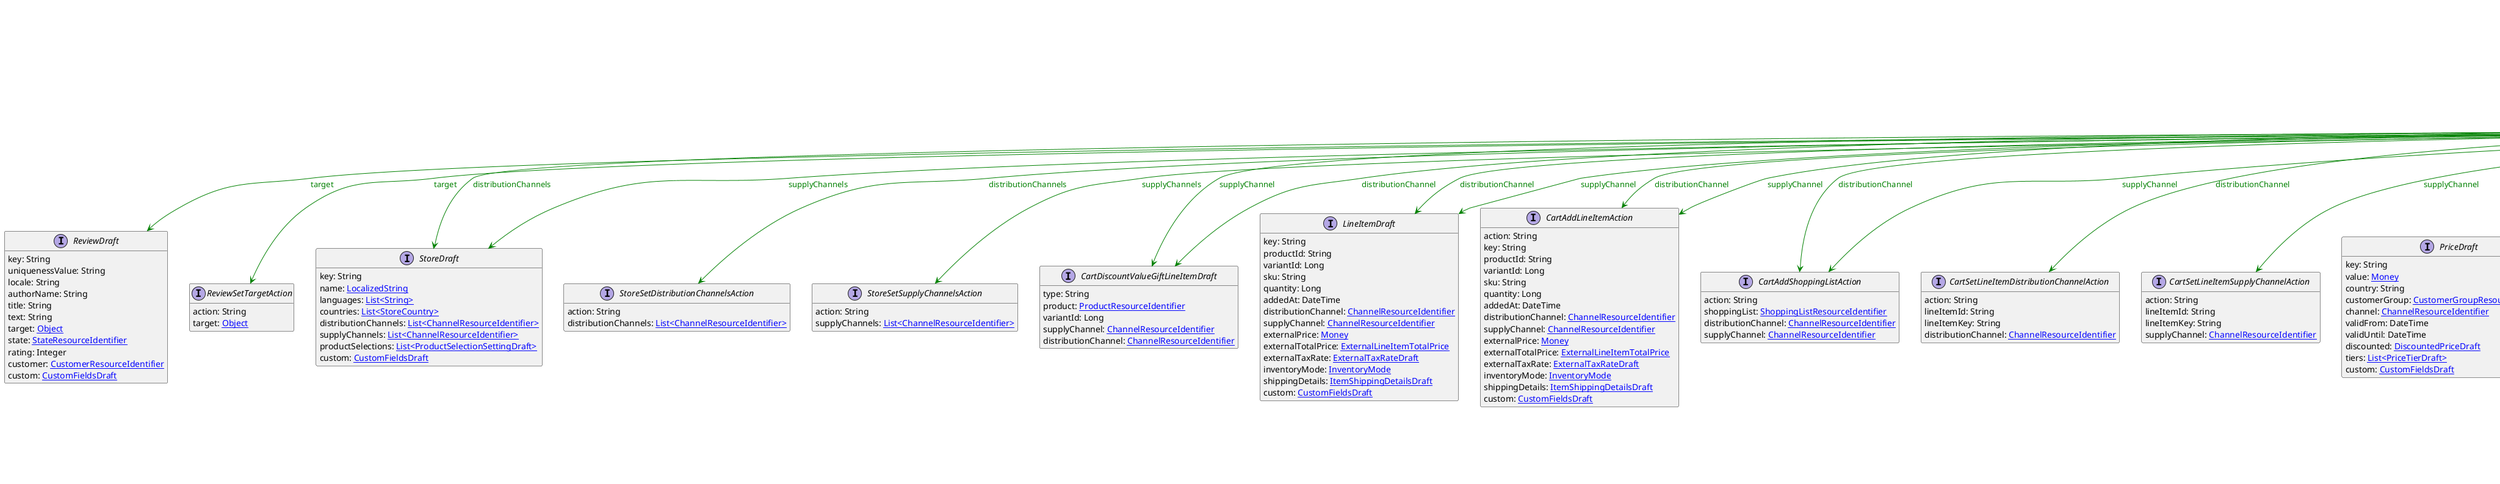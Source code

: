 @startuml

hide empty fields
hide empty methods
legend
|= |= line |
|<back:black>   </back>| inheritance |
|<back:green>   </back>| property reference |
|<back:blue>   </back>| discriminated class |
endlegend
interface ChannelResourceIdentifier [[ChannelResourceIdentifier.svg]] extends ResourceIdentifier {
    typeId: [[ReferenceTypeId.svg ReferenceTypeId]]
    id: String
    key: String
}
interface ResourceIdentifier [[ResourceIdentifier.svg]]  {
    typeId: [[ReferenceTypeId.svg ReferenceTypeId]]
    id: String
    key: String
}


interface ReviewDraft [[ReviewDraft.svg]]  {
    key: String
    uniquenessValue: String
    locale: String
    authorName: String
    title: String
    text: String
    target: [[Object.svg Object]]
    state: [[StateResourceIdentifier.svg StateResourceIdentifier]]
    rating: Integer
    customer: [[CustomerResourceIdentifier.svg CustomerResourceIdentifier]]
    custom: [[CustomFieldsDraft.svg CustomFieldsDraft]]
}
interface ReviewSetTargetAction [[ReviewSetTargetAction.svg]]  {
    action: String
    target: [[Object.svg Object]]
}
interface StoreDraft [[StoreDraft.svg]]  {
    key: String
    name: [[LocalizedString.svg LocalizedString]]
    languages: [[String.svg List<String>]]
    countries: [[StoreCountry.svg List<StoreCountry>]]
    distributionChannels: [[ChannelResourceIdentifier.svg List<ChannelResourceIdentifier>]]
    supplyChannels: [[ChannelResourceIdentifier.svg List<ChannelResourceIdentifier>]]
    productSelections: [[ProductSelectionSettingDraft.svg List<ProductSelectionSettingDraft>]]
    custom: [[CustomFieldsDraft.svg CustomFieldsDraft]]
}
interface StoreSetDistributionChannelsAction [[StoreSetDistributionChannelsAction.svg]]  {
    action: String
    distributionChannels: [[ChannelResourceIdentifier.svg List<ChannelResourceIdentifier>]]
}
interface StoreSetSupplyChannelsAction [[StoreSetSupplyChannelsAction.svg]]  {
    action: String
    supplyChannels: [[ChannelResourceIdentifier.svg List<ChannelResourceIdentifier>]]
}
interface CartDiscountValueGiftLineItemDraft [[CartDiscountValueGiftLineItemDraft.svg]]  {
    type: String
    product: [[ProductResourceIdentifier.svg ProductResourceIdentifier]]
    variantId: Long
    supplyChannel: [[ChannelResourceIdentifier.svg ChannelResourceIdentifier]]
    distributionChannel: [[ChannelResourceIdentifier.svg ChannelResourceIdentifier]]
}
interface LineItemDraft [[LineItemDraft.svg]]  {
    key: String
    productId: String
    variantId: Long
    sku: String
    quantity: Long
    addedAt: DateTime
    distributionChannel: [[ChannelResourceIdentifier.svg ChannelResourceIdentifier]]
    supplyChannel: [[ChannelResourceIdentifier.svg ChannelResourceIdentifier]]
    externalPrice: [[Money.svg Money]]
    externalTotalPrice: [[ExternalLineItemTotalPrice.svg ExternalLineItemTotalPrice]]
    externalTaxRate: [[ExternalTaxRateDraft.svg ExternalTaxRateDraft]]
    inventoryMode: [[InventoryMode.svg InventoryMode]]
    shippingDetails: [[ItemShippingDetailsDraft.svg ItemShippingDetailsDraft]]
    custom: [[CustomFieldsDraft.svg CustomFieldsDraft]]
}
interface CartAddLineItemAction [[CartAddLineItemAction.svg]]  {
    action: String
    key: String
    productId: String
    variantId: Long
    sku: String
    quantity: Long
    addedAt: DateTime
    distributionChannel: [[ChannelResourceIdentifier.svg ChannelResourceIdentifier]]
    supplyChannel: [[ChannelResourceIdentifier.svg ChannelResourceIdentifier]]
    externalPrice: [[Money.svg Money]]
    externalTotalPrice: [[ExternalLineItemTotalPrice.svg ExternalLineItemTotalPrice]]
    externalTaxRate: [[ExternalTaxRateDraft.svg ExternalTaxRateDraft]]
    inventoryMode: [[InventoryMode.svg InventoryMode]]
    shippingDetails: [[ItemShippingDetailsDraft.svg ItemShippingDetailsDraft]]
    custom: [[CustomFieldsDraft.svg CustomFieldsDraft]]
}
interface CartAddShoppingListAction [[CartAddShoppingListAction.svg]]  {
    action: String
    shoppingList: [[ShoppingListResourceIdentifier.svg ShoppingListResourceIdentifier]]
    distributionChannel: [[ChannelResourceIdentifier.svg ChannelResourceIdentifier]]
    supplyChannel: [[ChannelResourceIdentifier.svg ChannelResourceIdentifier]]
}
interface CartSetLineItemDistributionChannelAction [[CartSetLineItemDistributionChannelAction.svg]]  {
    action: String
    lineItemId: String
    lineItemKey: String
    distributionChannel: [[ChannelResourceIdentifier.svg ChannelResourceIdentifier]]
}
interface CartSetLineItemSupplyChannelAction [[CartSetLineItemSupplyChannelAction.svg]]  {
    action: String
    lineItemId: String
    lineItemKey: String
    supplyChannel: [[ChannelResourceIdentifier.svg ChannelResourceIdentifier]]
}
interface PriceDraft [[PriceDraft.svg]]  {
    key: String
    value: [[Money.svg Money]]
    country: String
    customerGroup: [[CustomerGroupResourceIdentifier.svg CustomerGroupResourceIdentifier]]
    channel: [[ChannelResourceIdentifier.svg ChannelResourceIdentifier]]
    validFrom: DateTime
    validUntil: DateTime
    discounted: [[DiscountedPriceDraft.svg DiscountedPriceDraft]]
    tiers: [[PriceTierDraft.svg List<PriceTierDraft>]]
    custom: [[CustomFieldsDraft.svg CustomFieldsDraft]]
}
interface DuplicateStandalonePriceScopeError [[DuplicateStandalonePriceScopeError.svg]]  {
    code: String
    message: String
    conflictingStandalonePrice: [[StandalonePriceReference.svg StandalonePriceReference]]
    sku: String
    currency: String
    country: String
    customerGroup: [[CustomerGroupResourceIdentifier.svg CustomerGroupResourceIdentifier]]
    channel: [[ChannelResourceIdentifier.svg ChannelResourceIdentifier]]
    validFrom: DateTime
    validUntil: DateTime
}
interface MissingRoleOnChannelError [[MissingRoleOnChannelError.svg]]  {
    code: String
    message: String
    channel: [[ChannelResourceIdentifier.svg ChannelResourceIdentifier]]
    missingRole: [[ChannelRoleEnum.svg ChannelRoleEnum]]
}
interface OverlappingStandalonePriceValidityError [[OverlappingStandalonePriceValidityError.svg]]  {
    code: String
    message: String
    conflictingStandalonePrice: [[StandalonePriceReference.svg StandalonePriceReference]]
    sku: String
    currency: String
    country: String
    customerGroup: [[CustomerGroupResourceIdentifier.svg CustomerGroupResourceIdentifier]]
    channel: [[ChannelResourceIdentifier.svg ChannelResourceIdentifier]]
    validFrom: DateTime
    validUntil: DateTime
    conflictingValidFrom: DateTime
    conflictingValidUntil: DateTime
}
interface GraphQLDuplicateStandalonePriceScopeError [[GraphQLDuplicateStandalonePriceScopeError.svg]]  {
    code: String
    conflictingStandalonePrice: [[StandalonePriceReference.svg StandalonePriceReference]]
    sku: String
    currency: String
    country: String
    customerGroup: [[CustomerGroupResourceIdentifier.svg CustomerGroupResourceIdentifier]]
    channel: [[ChannelResourceIdentifier.svg ChannelResourceIdentifier]]
    validFrom: DateTime
    validUntil: DateTime
}
interface GraphQLMissingRoleOnChannelError [[GraphQLMissingRoleOnChannelError.svg]]  {
    code: String
    channel: [[ChannelResourceIdentifier.svg ChannelResourceIdentifier]]
    missingRole: [[ChannelRoleEnum.svg ChannelRoleEnum]]
}
interface GraphQLOverlappingStandalonePriceValidityError [[GraphQLOverlappingStandalonePriceValidityError.svg]]  {
    code: String
    conflictingStandalonePrice: [[StandalonePriceReference.svg StandalonePriceReference]]
    sku: String
    currency: String
    country: String
    customerGroup: [[CustomerGroupResourceIdentifier.svg CustomerGroupResourceIdentifier]]
    channel: [[ChannelResourceIdentifier.svg ChannelResourceIdentifier]]
    validFrom: DateTime
    validUntil: DateTime
    conflictingValidFrom: DateTime
    conflictingValidUntil: DateTime
}
interface InventoryEntryDraft [[InventoryEntryDraft.svg]]  {
    sku: String
    key: String
    supplyChannel: [[ChannelResourceIdentifier.svg ChannelResourceIdentifier]]
    quantityOnStock: Long
    restockableInDays: Long
    expectedDelivery: DateTime
    custom: [[CustomFieldsDraft.svg CustomFieldsDraft]]
}
interface InventoryEntrySetSupplyChannelAction [[InventoryEntrySetSupplyChannelAction.svg]]  {
    action: String
    supplyChannel: [[ChannelResourceIdentifier.svg ChannelResourceIdentifier]]
}
interface MyLineItemDraft [[MyLineItemDraft.svg]]  {
    key: String
    productId: String
    variantId: Long
    sku: String
    quantity: Long
    addedAt: DateTime
    supplyChannel: [[ChannelResourceIdentifier.svg ChannelResourceIdentifier]]
    distributionChannel: [[ChannelResourceIdentifier.svg ChannelResourceIdentifier]]
    shippingDetails: [[ItemShippingDetailsDraft.svg ItemShippingDetailsDraft]]
    custom: [[CustomFieldsDraft.svg CustomFieldsDraft]]
}
interface MyCartAddLineItemAction [[MyCartAddLineItemAction.svg]]  {
    action: String
    key: String
    productId: String
    variantId: Long
    sku: String
    quantity: Long
    addedAt: DateTime
    distributionChannel: [[ChannelResourceIdentifier.svg ChannelResourceIdentifier]]
    supplyChannel: [[ChannelResourceIdentifier.svg ChannelResourceIdentifier]]
    shippingDetails: [[ItemShippingDetailsDraft.svg ItemShippingDetailsDraft]]
    custom: [[CustomFieldsDraft.svg CustomFieldsDraft]]
}
interface MyCartSetLineItemDistributionChannelAction [[MyCartSetLineItemDistributionChannelAction.svg]]  {
    action: String
    lineItemId: String
    lineItemKey: String
    distributionChannel: [[ChannelResourceIdentifier.svg ChannelResourceIdentifier]]
}
interface MyCartSetLineItemSupplyChannelAction [[MyCartSetLineItemSupplyChannelAction.svg]]  {
    action: String
    lineItemId: String
    lineItemKey: String
    supplyChannel: [[ChannelResourceIdentifier.svg ChannelResourceIdentifier]]
}
interface LineItemImportDraft [[LineItemImportDraft.svg]]  {
    productId: String
    name: [[LocalizedString.svg LocalizedString]]
    variant: [[ProductVariantImportDraft.svg ProductVariantImportDraft]]
    price: [[PriceDraft.svg PriceDraft]]
    quantity: Long
    state: [[ItemState.svg List<ItemState>]]
    supplyChannel: [[ChannelResourceIdentifier.svg ChannelResourceIdentifier]]
    distributionChannel: [[ChannelResourceIdentifier.svg ChannelResourceIdentifier]]
    taxRate: [[TaxRate.svg TaxRate]]
    custom: [[CustomFieldsDraft.svg CustomFieldsDraft]]
    inventoryMode: [[InventoryMode.svg InventoryMode]]
    shippingDetails: [[ItemShippingDetailsDraft.svg ItemShippingDetailsDraft]]
}
interface StandalonePriceDraft [[StandalonePriceDraft.svg]]  {
    key: String
    sku: String
    value: [[Money.svg Money]]
    country: String
    customerGroup: [[CustomerGroupResourceIdentifier.svg CustomerGroupResourceIdentifier]]
    channel: [[ChannelResourceIdentifier.svg ChannelResourceIdentifier]]
    validFrom: DateTime
    validUntil: DateTime
    tiers: [[PriceTierDraft.svg List<PriceTierDraft>]]
    discounted: [[DiscountedPriceDraft.svg DiscountedPriceDraft]]
    custom: [[CustomFieldsDraft.svg CustomFieldsDraft]]
    active: Boolean
}
interface StoreAddDistributionChannelAction [[StoreAddDistributionChannelAction.svg]]  {
    action: String
    distributionChannel: [[ChannelResourceIdentifier.svg ChannelResourceIdentifier]]
}
interface StoreAddSupplyChannelAction [[StoreAddSupplyChannelAction.svg]]  {
    action: String
    supplyChannel: [[ChannelResourceIdentifier.svg ChannelResourceIdentifier]]
}
interface StoreRemoveDistributionChannelAction [[StoreRemoveDistributionChannelAction.svg]]  {
    action: String
    distributionChannel: [[ChannelResourceIdentifier.svg ChannelResourceIdentifier]]
}
interface StoreRemoveSupplyChannelAction [[StoreRemoveSupplyChannelAction.svg]]  {
    action: String
    supplyChannel: [[ChannelResourceIdentifier.svg ChannelResourceIdentifier]]
}

ChannelResourceIdentifier --> ReviewDraft #green;text:green : "target"
ChannelResourceIdentifier --> ReviewSetTargetAction #green;text:green : "target"
ChannelResourceIdentifier --> StoreDraft #green;text:green : "distributionChannels"
ChannelResourceIdentifier --> StoreDraft #green;text:green : "supplyChannels"
ChannelResourceIdentifier --> StoreSetDistributionChannelsAction #green;text:green : "distributionChannels"
ChannelResourceIdentifier --> StoreSetSupplyChannelsAction #green;text:green : "supplyChannels"
ChannelResourceIdentifier --> CartDiscountValueGiftLineItemDraft #green;text:green : "supplyChannel"
ChannelResourceIdentifier --> CartDiscountValueGiftLineItemDraft #green;text:green : "distributionChannel"
ChannelResourceIdentifier --> LineItemDraft #green;text:green : "distributionChannel"
ChannelResourceIdentifier --> LineItemDraft #green;text:green : "supplyChannel"
ChannelResourceIdentifier --> CartAddLineItemAction #green;text:green : "distributionChannel"
ChannelResourceIdentifier --> CartAddLineItemAction #green;text:green : "supplyChannel"
ChannelResourceIdentifier --> CartAddShoppingListAction #green;text:green : "distributionChannel"
ChannelResourceIdentifier --> CartAddShoppingListAction #green;text:green : "supplyChannel"
ChannelResourceIdentifier --> CartSetLineItemDistributionChannelAction #green;text:green : "distributionChannel"
ChannelResourceIdentifier --> CartSetLineItemSupplyChannelAction #green;text:green : "supplyChannel"
ChannelResourceIdentifier --> PriceDraft #green;text:green : "channel"
ChannelResourceIdentifier --> DuplicateStandalonePriceScopeError #green;text:green : "channel"
ChannelResourceIdentifier --> MissingRoleOnChannelError #green;text:green : "channel"
ChannelResourceIdentifier --> OverlappingStandalonePriceValidityError #green;text:green : "channel"
ChannelResourceIdentifier --> GraphQLDuplicateStandalonePriceScopeError #green;text:green : "channel"
ChannelResourceIdentifier --> GraphQLMissingRoleOnChannelError #green;text:green : "channel"
ChannelResourceIdentifier --> GraphQLOverlappingStandalonePriceValidityError #green;text:green : "channel"
ChannelResourceIdentifier --> InventoryEntryDraft #green;text:green : "supplyChannel"
ChannelResourceIdentifier --> InventoryEntrySetSupplyChannelAction #green;text:green : "supplyChannel"
ChannelResourceIdentifier --> MyLineItemDraft #green;text:green : "supplyChannel"
ChannelResourceIdentifier --> MyLineItemDraft #green;text:green : "distributionChannel"
ChannelResourceIdentifier --> MyCartAddLineItemAction #green;text:green : "distributionChannel"
ChannelResourceIdentifier --> MyCartAddLineItemAction #green;text:green : "supplyChannel"
ChannelResourceIdentifier --> MyCartSetLineItemDistributionChannelAction #green;text:green : "distributionChannel"
ChannelResourceIdentifier --> MyCartSetLineItemSupplyChannelAction #green;text:green : "supplyChannel"
ChannelResourceIdentifier --> LineItemImportDraft #green;text:green : "supplyChannel"
ChannelResourceIdentifier --> LineItemImportDraft #green;text:green : "distributionChannel"
ChannelResourceIdentifier --> StandalonePriceDraft #green;text:green : "channel"
ChannelResourceIdentifier --> StoreAddDistributionChannelAction #green;text:green : "distributionChannel"
ChannelResourceIdentifier --> StoreAddSupplyChannelAction #green;text:green : "supplyChannel"
ChannelResourceIdentifier --> StoreRemoveDistributionChannelAction #green;text:green : "distributionChannel"
ChannelResourceIdentifier --> StoreRemoveSupplyChannelAction #green;text:green : "supplyChannel"
@enduml
